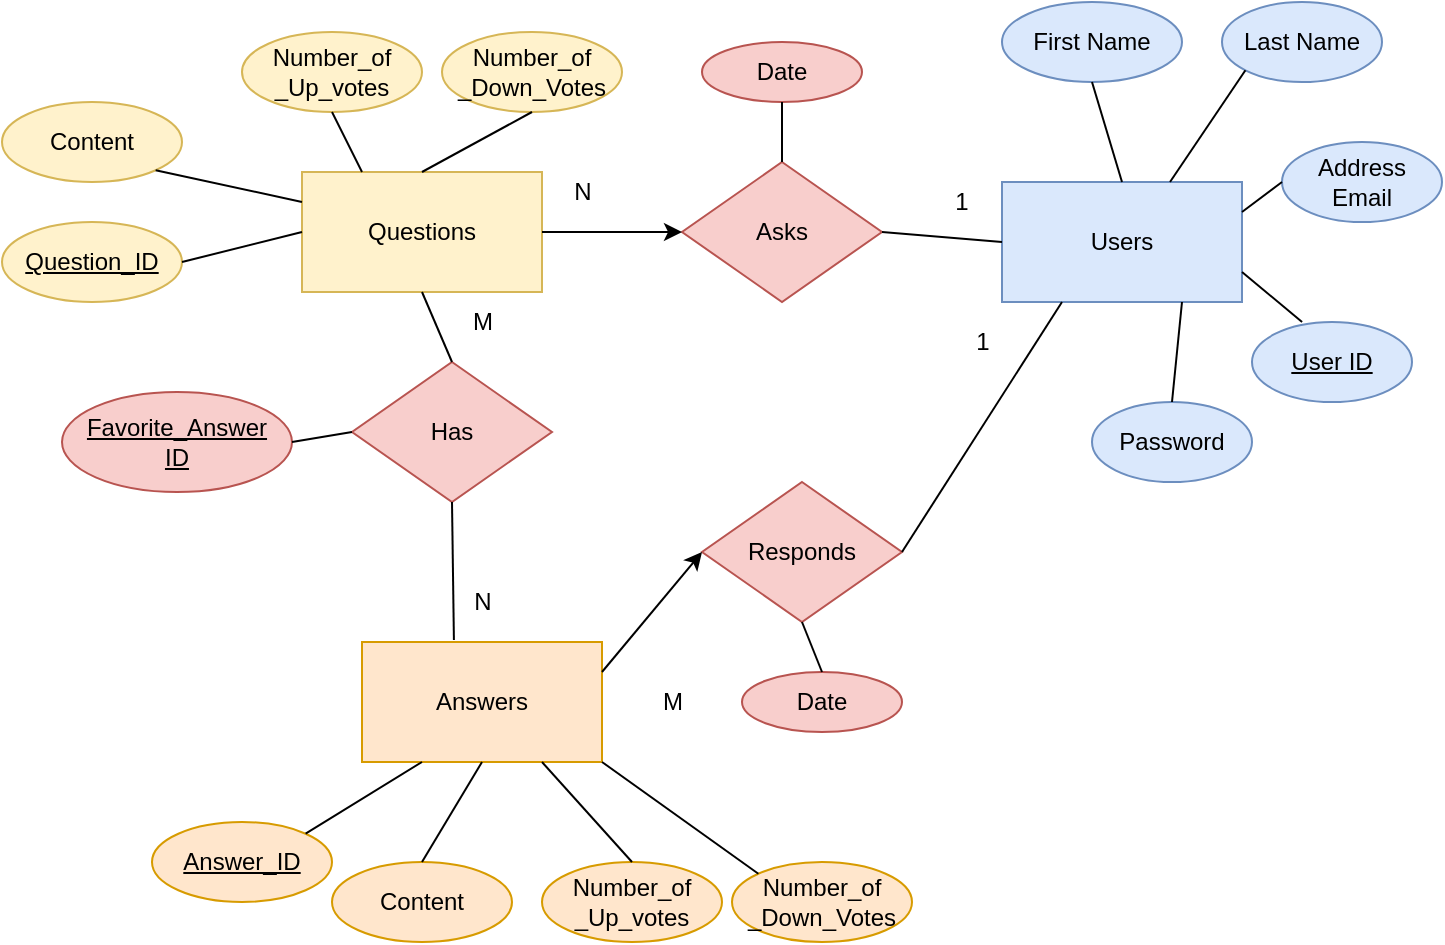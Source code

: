 <mxfile version="15.4.1" type="device"><diagram id="TPHBN7QF8pT64wtR6xhk" name="Page-1"><mxGraphModel dx="2100" dy="484" grid="1" gridSize="10" guides="1" tooltips="1" connect="1" arrows="0" fold="1" page="1" pageScale="1" pageWidth="1169" pageHeight="1654" math="0" shadow="0"><root><mxCell id="0"/><mxCell id="1" parent="0"/><mxCell id="qtfFed2Vl6tKFC7ys1ki-1" value="Users" style="rounded=0;whiteSpace=wrap;html=1;fillColor=#dae8fc;strokeColor=#6c8ebf;" vertex="1" parent="1"><mxGeometry x="380" y="180" width="120" height="60" as="geometry"/></mxCell><mxCell id="qtfFed2Vl6tKFC7ys1ki-2" value="Questions" style="rounded=0;whiteSpace=wrap;html=1;fillColor=#fff2cc;strokeColor=#d6b656;" vertex="1" parent="1"><mxGeometry x="30" y="175" width="120" height="60" as="geometry"/></mxCell><mxCell id="qtfFed2Vl6tKFC7ys1ki-3" value="Answers" style="rounded=0;whiteSpace=wrap;html=1;fillColor=#ffe6cc;strokeColor=#d79b00;" vertex="1" parent="1"><mxGeometry x="60" y="410" width="120" height="60" as="geometry"/></mxCell><mxCell id="qtfFed2Vl6tKFC7ys1ki-4" value="First Name" style="ellipse;whiteSpace=wrap;html=1;fillColor=#dae8fc;strokeColor=#6c8ebf;" vertex="1" parent="1"><mxGeometry x="380" y="90" width="90" height="40" as="geometry"/></mxCell><mxCell id="qtfFed2Vl6tKFC7ys1ki-5" value="Last Name" style="ellipse;whiteSpace=wrap;html=1;fillColor=#dae8fc;strokeColor=#6c8ebf;" vertex="1" parent="1"><mxGeometry x="490" y="90" width="80" height="40" as="geometry"/></mxCell><mxCell id="qtfFed2Vl6tKFC7ys1ki-7" value="&lt;u&gt;User ID&lt;/u&gt;" style="ellipse;whiteSpace=wrap;html=1;fillColor=#dae8fc;strokeColor=#6c8ebf;" vertex="1" parent="1"><mxGeometry x="505" y="250" width="80" height="40" as="geometry"/></mxCell><mxCell id="qtfFed2Vl6tKFC7ys1ki-9" value="Address&lt;br&gt;Email" style="ellipse;whiteSpace=wrap;html=1;fillColor=#dae8fc;strokeColor=#6c8ebf;" vertex="1" parent="1"><mxGeometry x="520" y="160" width="80" height="40" as="geometry"/></mxCell><mxCell id="qtfFed2Vl6tKFC7ys1ki-11" value="Password" style="ellipse;whiteSpace=wrap;html=1;fillColor=#dae8fc;strokeColor=#6c8ebf;" vertex="1" parent="1"><mxGeometry x="425" y="290" width="80" height="40" as="geometry"/></mxCell><mxCell id="qtfFed2Vl6tKFC7ys1ki-21" value="" style="endArrow=none;html=1;rounded=0;entryX=0.5;entryY=1;entryDx=0;entryDy=0;exitX=0.5;exitY=0;exitDx=0;exitDy=0;" edge="1" parent="1" source="qtfFed2Vl6tKFC7ys1ki-1" target="qtfFed2Vl6tKFC7ys1ki-4"><mxGeometry width="50" height="50" relative="1" as="geometry"><mxPoint x="450" y="300" as="sourcePoint"/><mxPoint x="500" y="250" as="targetPoint"/></mxGeometry></mxCell><mxCell id="qtfFed2Vl6tKFC7ys1ki-22" value="" style="endArrow=none;html=1;rounded=0;entryX=0;entryY=1;entryDx=0;entryDy=0;exitX=0.7;exitY=0;exitDx=0;exitDy=0;exitPerimeter=0;" edge="1" parent="1" source="qtfFed2Vl6tKFC7ys1ki-1" target="qtfFed2Vl6tKFC7ys1ki-5"><mxGeometry width="50" height="50" relative="1" as="geometry"><mxPoint x="450" y="190" as="sourcePoint"/><mxPoint x="435" y="140" as="targetPoint"/></mxGeometry></mxCell><mxCell id="qtfFed2Vl6tKFC7ys1ki-23" value="" style="endArrow=none;html=1;rounded=0;entryX=0;entryY=0.5;entryDx=0;entryDy=0;exitX=1;exitY=0.25;exitDx=0;exitDy=0;" edge="1" parent="1" source="qtfFed2Vl6tKFC7ys1ki-1" target="qtfFed2Vl6tKFC7ys1ki-9"><mxGeometry width="50" height="50" relative="1" as="geometry"><mxPoint x="460" y="200" as="sourcePoint"/><mxPoint x="445" y="150" as="targetPoint"/></mxGeometry></mxCell><mxCell id="qtfFed2Vl6tKFC7ys1ki-24" value="" style="endArrow=none;html=1;rounded=0;entryX=1;entryY=0.75;entryDx=0;entryDy=0;exitX=0.313;exitY=0;exitDx=0;exitDy=0;exitPerimeter=0;" edge="1" parent="1" source="qtfFed2Vl6tKFC7ys1ki-7" target="qtfFed2Vl6tKFC7ys1ki-1"><mxGeometry width="50" height="50" relative="1" as="geometry"><mxPoint x="470" y="210" as="sourcePoint"/><mxPoint x="455" y="160" as="targetPoint"/></mxGeometry></mxCell><mxCell id="qtfFed2Vl6tKFC7ys1ki-25" value="" style="endArrow=none;html=1;rounded=0;entryX=0.75;entryY=1;entryDx=0;entryDy=0;exitX=0.5;exitY=0;exitDx=0;exitDy=0;" edge="1" parent="1" source="qtfFed2Vl6tKFC7ys1ki-11" target="qtfFed2Vl6tKFC7ys1ki-1"><mxGeometry width="50" height="50" relative="1" as="geometry"><mxPoint x="480" y="220" as="sourcePoint"/><mxPoint x="465" y="170" as="targetPoint"/></mxGeometry></mxCell><mxCell id="qtfFed2Vl6tKFC7ys1ki-26" value="Asks" style="rhombus;whiteSpace=wrap;html=1;fillColor=#f8cecc;strokeColor=#b85450;" vertex="1" parent="1"><mxGeometry x="220" y="170" width="100" height="70" as="geometry"/></mxCell><mxCell id="qtfFed2Vl6tKFC7ys1ki-27" value="" style="endArrow=none;html=1;rounded=0;exitX=1;exitY=0.5;exitDx=0;exitDy=0;entryX=0;entryY=0.5;entryDx=0;entryDy=0;" edge="1" parent="1" source="qtfFed2Vl6tKFC7ys1ki-26" target="qtfFed2Vl6tKFC7ys1ki-1"><mxGeometry width="50" height="50" relative="1" as="geometry"><mxPoint x="450" y="300" as="sourcePoint"/><mxPoint x="500" y="250" as="targetPoint"/></mxGeometry></mxCell><mxCell id="qtfFed2Vl6tKFC7ys1ki-30" value="" style="endArrow=classic;html=1;rounded=0;exitX=1;exitY=0.5;exitDx=0;exitDy=0;entryX=0;entryY=0.5;entryDx=0;entryDy=0;" edge="1" parent="1" source="qtfFed2Vl6tKFC7ys1ki-2" target="qtfFed2Vl6tKFC7ys1ki-26"><mxGeometry width="50" height="50" relative="1" as="geometry"><mxPoint x="430" y="290" as="sourcePoint"/><mxPoint x="480" y="240" as="targetPoint"/></mxGeometry></mxCell><mxCell id="qtfFed2Vl6tKFC7ys1ki-31" value="1" style="text;html=1;strokeColor=none;fillColor=none;align=center;verticalAlign=middle;whiteSpace=wrap;rounded=0;" vertex="1" parent="1"><mxGeometry x="330" y="175" width="60" height="30" as="geometry"/></mxCell><mxCell id="qtfFed2Vl6tKFC7ys1ki-32" value="N" style="text;html=1;align=center;verticalAlign=middle;resizable=0;points=[];autosize=1;strokeColor=none;fillColor=none;" vertex="1" parent="1"><mxGeometry x="160" y="175" width="20" height="20" as="geometry"/></mxCell><mxCell id="qtfFed2Vl6tKFC7ys1ki-33" value="Date" style="ellipse;whiteSpace=wrap;html=1;fillColor=#f8cecc;strokeColor=#b85450;" vertex="1" parent="1"><mxGeometry x="230" y="110" width="80" height="30" as="geometry"/></mxCell><mxCell id="qtfFed2Vl6tKFC7ys1ki-35" value="" style="endArrow=none;html=1;rounded=0;entryX=0.5;entryY=1;entryDx=0;entryDy=0;exitX=0.5;exitY=0;exitDx=0;exitDy=0;" edge="1" parent="1" source="qtfFed2Vl6tKFC7ys1ki-26" target="qtfFed2Vl6tKFC7ys1ki-33"><mxGeometry width="50" height="50" relative="1" as="geometry"><mxPoint x="490" y="230" as="sourcePoint"/><mxPoint x="475" y="180" as="targetPoint"/></mxGeometry></mxCell><mxCell id="qtfFed2Vl6tKFC7ys1ki-36" value="&lt;u&gt;Question_ID&lt;/u&gt;" style="ellipse;whiteSpace=wrap;html=1;fillColor=#fff2cc;strokeColor=#d6b656;" vertex="1" parent="1"><mxGeometry x="-120" y="200" width="90" height="40" as="geometry"/></mxCell><mxCell id="qtfFed2Vl6tKFC7ys1ki-37" value="Content" style="ellipse;whiteSpace=wrap;html=1;fillColor=#fff2cc;strokeColor=#d6b656;" vertex="1" parent="1"><mxGeometry x="-120" y="140" width="90" height="40" as="geometry"/></mxCell><mxCell id="qtfFed2Vl6tKFC7ys1ki-38" value="" style="endArrow=none;html=1;rounded=0;exitX=1;exitY=0.5;exitDx=0;exitDy=0;entryX=0;entryY=0.5;entryDx=0;entryDy=0;" edge="1" parent="1" source="qtfFed2Vl6tKFC7ys1ki-36" target="qtfFed2Vl6tKFC7ys1ki-2"><mxGeometry width="50" height="50" relative="1" as="geometry"><mxPoint x="360" y="290" as="sourcePoint"/><mxPoint x="410" y="240" as="targetPoint"/></mxGeometry></mxCell><mxCell id="qtfFed2Vl6tKFC7ys1ki-39" value="&lt;u&gt;Answer_ID&lt;/u&gt;" style="ellipse;whiteSpace=wrap;html=1;fillColor=#ffe6cc;strokeColor=#d79b00;" vertex="1" parent="1"><mxGeometry x="-45" y="500" width="90" height="40" as="geometry"/></mxCell><mxCell id="qtfFed2Vl6tKFC7ys1ki-40" value="Content" style="ellipse;whiteSpace=wrap;html=1;fillColor=#ffe6cc;strokeColor=#d79b00;" vertex="1" parent="1"><mxGeometry x="45" y="520" width="90" height="40" as="geometry"/></mxCell><mxCell id="qtfFed2Vl6tKFC7ys1ki-42" value="Has" style="rhombus;whiteSpace=wrap;html=1;fillColor=#f8cecc;strokeColor=#b85450;" vertex="1" parent="1"><mxGeometry x="55" y="270" width="100" height="70" as="geometry"/></mxCell><mxCell id="qtfFed2Vl6tKFC7ys1ki-43" value="" style="endArrow=none;html=1;rounded=0;exitX=1;exitY=0;exitDx=0;exitDy=0;entryX=0.25;entryY=1;entryDx=0;entryDy=0;" edge="1" parent="1" source="qtfFed2Vl6tKFC7ys1ki-39" target="qtfFed2Vl6tKFC7ys1ki-3"><mxGeometry width="50" height="50" relative="1" as="geometry"><mxPoint x="360" y="330" as="sourcePoint"/><mxPoint x="410" y="280" as="targetPoint"/></mxGeometry></mxCell><mxCell id="qtfFed2Vl6tKFC7ys1ki-44" value="" style="endArrow=none;html=1;rounded=0;exitX=0.5;exitY=0;exitDx=0;exitDy=0;entryX=0.5;entryY=1;entryDx=0;entryDy=0;" edge="1" parent="1" source="qtfFed2Vl6tKFC7ys1ki-40" target="qtfFed2Vl6tKFC7ys1ki-3"><mxGeometry width="50" height="50" relative="1" as="geometry"><mxPoint x="360" y="330" as="sourcePoint"/><mxPoint x="410" y="280" as="targetPoint"/></mxGeometry></mxCell><mxCell id="qtfFed2Vl6tKFC7ys1ki-48" value="" style="endArrow=none;html=1;rounded=0;entryX=0.5;entryY=0;entryDx=0;entryDy=0;exitX=0.5;exitY=1;exitDx=0;exitDy=0;" edge="1" parent="1" source="qtfFed2Vl6tKFC7ys1ki-2" target="qtfFed2Vl6tKFC7ys1ki-42"><mxGeometry width="50" height="50" relative="1" as="geometry"><mxPoint x="190" y="260" as="sourcePoint"/><mxPoint x="270" y="310" as="targetPoint"/></mxGeometry></mxCell><mxCell id="qtfFed2Vl6tKFC7ys1ki-49" value="&lt;u&gt;Favorite_Answer&lt;br&gt;ID&lt;/u&gt;" style="ellipse;whiteSpace=wrap;html=1;fillColor=#f8cecc;strokeColor=#b85450;" vertex="1" parent="1"><mxGeometry x="-90" y="285" width="115" height="50" as="geometry"/></mxCell><mxCell id="qtfFed2Vl6tKFC7ys1ki-50" value="" style="endArrow=none;html=1;rounded=0;exitX=1;exitY=0.5;exitDx=0;exitDy=0;entryX=0;entryY=0.5;entryDx=0;entryDy=0;" edge="1" parent="1" source="qtfFed2Vl6tKFC7ys1ki-49" target="qtfFed2Vl6tKFC7ys1ki-42"><mxGeometry width="50" height="50" relative="1" as="geometry"><mxPoint x="360" y="330" as="sourcePoint"/><mxPoint x="410" y="280" as="targetPoint"/></mxGeometry></mxCell><mxCell id="qtfFed2Vl6tKFC7ys1ki-51" value="M" style="text;html=1;align=center;verticalAlign=middle;resizable=0;points=[];autosize=1;strokeColor=none;fillColor=none;" vertex="1" parent="1"><mxGeometry x="105" y="240" width="30" height="20" as="geometry"/></mxCell><mxCell id="qtfFed2Vl6tKFC7ys1ki-52" value="N" style="text;html=1;align=center;verticalAlign=middle;resizable=0;points=[];autosize=1;strokeColor=none;fillColor=none;" vertex="1" parent="1"><mxGeometry x="110" y="380" width="20" height="20" as="geometry"/></mxCell><mxCell id="qtfFed2Vl6tKFC7ys1ki-53" value="" style="endArrow=none;html=1;rounded=0;exitX=0.383;exitY=-0.017;exitDx=0;exitDy=0;exitPerimeter=0;entryX=0.5;entryY=1;entryDx=0;entryDy=0;" edge="1" parent="1" source="qtfFed2Vl6tKFC7ys1ki-3" target="qtfFed2Vl6tKFC7ys1ki-42"><mxGeometry width="50" height="50" relative="1" as="geometry"><mxPoint x="360" y="330" as="sourcePoint"/><mxPoint x="410" y="280" as="targetPoint"/></mxGeometry></mxCell><mxCell id="qtfFed2Vl6tKFC7ys1ki-54" value="Responds" style="rhombus;whiteSpace=wrap;html=1;fillColor=#f8cecc;strokeColor=#b85450;" vertex="1" parent="1"><mxGeometry x="230" y="330" width="100" height="70" as="geometry"/></mxCell><mxCell id="qtfFed2Vl6tKFC7ys1ki-55" value="" style="endArrow=none;html=1;rounded=0;exitX=1;exitY=0.5;exitDx=0;exitDy=0;entryX=0.25;entryY=1;entryDx=0;entryDy=0;" edge="1" parent="1" source="qtfFed2Vl6tKFC7ys1ki-54" target="qtfFed2Vl6tKFC7ys1ki-1"><mxGeometry width="50" height="50" relative="1" as="geometry"><mxPoint x="360" y="330" as="sourcePoint"/><mxPoint x="410" y="280" as="targetPoint"/></mxGeometry></mxCell><mxCell id="qtfFed2Vl6tKFC7ys1ki-57" value="1" style="text;html=1;align=center;verticalAlign=middle;resizable=0;points=[];autosize=1;strokeColor=none;fillColor=none;" vertex="1" parent="1"><mxGeometry x="360" y="250" width="20" height="20" as="geometry"/></mxCell><mxCell id="qtfFed2Vl6tKFC7ys1ki-58" value="M" style="text;html=1;align=center;verticalAlign=middle;resizable=0;points=[];autosize=1;strokeColor=none;fillColor=none;" vertex="1" parent="1"><mxGeometry x="200" y="430" width="30" height="20" as="geometry"/></mxCell><mxCell id="qtfFed2Vl6tKFC7ys1ki-59" value="" style="endArrow=classic;html=1;rounded=0;exitX=1;exitY=0.25;exitDx=0;exitDy=0;entryX=0;entryY=0.5;entryDx=0;entryDy=0;" edge="1" parent="1" source="qtfFed2Vl6tKFC7ys1ki-3" target="qtfFed2Vl6tKFC7ys1ki-54"><mxGeometry width="50" height="50" relative="1" as="geometry"><mxPoint x="360" y="320" as="sourcePoint"/><mxPoint x="410" y="270" as="targetPoint"/></mxGeometry></mxCell><mxCell id="qtfFed2Vl6tKFC7ys1ki-60" value="Date" style="ellipse;whiteSpace=wrap;html=1;fillColor=#f8cecc;strokeColor=#b85450;" vertex="1" parent="1"><mxGeometry x="250" y="425" width="80" height="30" as="geometry"/></mxCell><mxCell id="qtfFed2Vl6tKFC7ys1ki-64" value="" style="endArrow=none;html=1;rounded=0;exitX=0.5;exitY=0;exitDx=0;exitDy=0;entryX=0.5;entryY=1;entryDx=0;entryDy=0;" edge="1" parent="1" source="qtfFed2Vl6tKFC7ys1ki-60" target="qtfFed2Vl6tKFC7ys1ki-54"><mxGeometry width="50" height="50" relative="1" as="geometry"><mxPoint x="360" y="320" as="sourcePoint"/><mxPoint x="410" y="270" as="targetPoint"/></mxGeometry></mxCell><mxCell id="qtfFed2Vl6tKFC7ys1ki-65" value="" style="endArrow=none;html=1;rounded=0;exitX=0;exitY=0.25;exitDx=0;exitDy=0;entryX=1;entryY=1;entryDx=0;entryDy=0;" edge="1" parent="1" source="qtfFed2Vl6tKFC7ys1ki-2" target="qtfFed2Vl6tKFC7ys1ki-37"><mxGeometry width="50" height="50" relative="1" as="geometry"><mxPoint x="360" y="370" as="sourcePoint"/><mxPoint x="410" y="320" as="targetPoint"/></mxGeometry></mxCell><mxCell id="qtfFed2Vl6tKFC7ys1ki-67" value="Number_of&lt;br&gt;_Up_votes" style="ellipse;whiteSpace=wrap;html=1;fillColor=#ffe6cc;strokeColor=#d79b00;" vertex="1" parent="1"><mxGeometry x="150" y="520" width="90" height="40" as="geometry"/></mxCell><mxCell id="qtfFed2Vl6tKFC7ys1ki-68" value="" style="endArrow=none;html=1;rounded=0;exitX=0.5;exitY=0;exitDx=0;exitDy=0;entryX=0.75;entryY=1;entryDx=0;entryDy=0;" edge="1" parent="1" source="qtfFed2Vl6tKFC7ys1ki-67" target="qtfFed2Vl6tKFC7ys1ki-3"><mxGeometry width="50" height="50" relative="1" as="geometry"><mxPoint x="360" y="370" as="sourcePoint"/><mxPoint x="410" y="320" as="targetPoint"/></mxGeometry></mxCell><mxCell id="qtfFed2Vl6tKFC7ys1ki-69" value="Number_of&lt;br&gt;_Down_Votes" style="ellipse;whiteSpace=wrap;html=1;fillColor=#ffe6cc;strokeColor=#d79b00;" vertex="1" parent="1"><mxGeometry x="245" y="520" width="90" height="40" as="geometry"/></mxCell><mxCell id="qtfFed2Vl6tKFC7ys1ki-70" value="" style="endArrow=none;html=1;rounded=0;exitX=0;exitY=0;exitDx=0;exitDy=0;entryX=1;entryY=1;entryDx=0;entryDy=0;" edge="1" parent="1" source="qtfFed2Vl6tKFC7ys1ki-69" target="qtfFed2Vl6tKFC7ys1ki-3"><mxGeometry width="50" height="50" relative="1" as="geometry"><mxPoint x="360" y="370" as="sourcePoint"/><mxPoint x="410" y="320" as="targetPoint"/></mxGeometry></mxCell><mxCell id="qtfFed2Vl6tKFC7ys1ki-71" value="Number_of&lt;br&gt;_Up_votes" style="ellipse;whiteSpace=wrap;html=1;fillColor=#fff2cc;strokeColor=#d6b656;" vertex="1" parent="1"><mxGeometry y="105" width="90" height="40" as="geometry"/></mxCell><mxCell id="qtfFed2Vl6tKFC7ys1ki-72" value="" style="endArrow=none;html=1;rounded=0;exitX=0.25;exitY=0;exitDx=0;exitDy=0;entryX=0.5;entryY=1;entryDx=0;entryDy=0;fillColor=#fff2cc;strokeColor=#000000;" edge="1" parent="1" source="qtfFed2Vl6tKFC7ys1ki-2" target="qtfFed2Vl6tKFC7ys1ki-71"><mxGeometry width="50" height="50" relative="1" as="geometry"><mxPoint x="330" y="-100" as="sourcePoint"/><mxPoint x="120" as="targetPoint"/></mxGeometry></mxCell><mxCell id="qtfFed2Vl6tKFC7ys1ki-73" value="Number_of&lt;br&gt;_Down_Votes" style="ellipse;whiteSpace=wrap;html=1;fillColor=#fff2cc;strokeColor=#d6b656;" vertex="1" parent="1"><mxGeometry x="100" y="105" width="90" height="40" as="geometry"/></mxCell><mxCell id="qtfFed2Vl6tKFC7ys1ki-74" value="" style="endArrow=none;html=1;rounded=0;exitX=0.5;exitY=0;exitDx=0;exitDy=0;entryX=0.5;entryY=1;entryDx=0;entryDy=0;" edge="1" parent="1" source="qtfFed2Vl6tKFC7ys1ki-2" target="qtfFed2Vl6tKFC7ys1ki-73"><mxGeometry width="50" height="50" relative="1" as="geometry"><mxPoint x="330" y="-100" as="sourcePoint"/><mxPoint x="150" as="targetPoint"/></mxGeometry></mxCell></root></mxGraphModel></diagram></mxfile>
